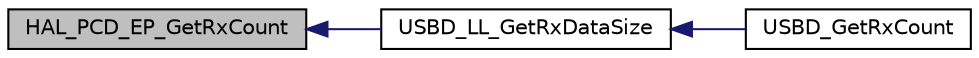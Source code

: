 digraph "HAL_PCD_EP_GetRxCount"
{
  edge [fontname="Helvetica",fontsize="10",labelfontname="Helvetica",labelfontsize="10"];
  node [fontname="Helvetica",fontsize="10",shape=record];
  rankdir="LR";
  Node26 [label="HAL_PCD_EP_GetRxCount",height=0.2,width=0.4,color="black", fillcolor="grey75", style="filled", fontcolor="black"];
  Node26 -> Node27 [dir="back",color="midnightblue",fontsize="10",style="solid",fontname="Helvetica"];
  Node27 [label="USBD_LL_GetRxDataSize",height=0.2,width=0.4,color="black", fillcolor="white", style="filled",URL="$group___u_s_b_d___c_o_r_e___exported___functions_prototype.html#gaeb80f50482e04c046ba41f5ea58a1b2b",tooltip="Returns the last transferred packet size. "];
  Node27 -> Node28 [dir="back",color="midnightblue",fontsize="10",style="solid",fontname="Helvetica"];
  Node28 [label="USBD_GetRxCount",height=0.2,width=0.4,color="black", fillcolor="white", style="filled",URL="$group___u_s_b_d___i_o_r_e_q___private___functions.html#ga9281759cd83c4a975fae5938b32c909f",tooltip="USBD_GetRxCount returns the received data length. "];
}
